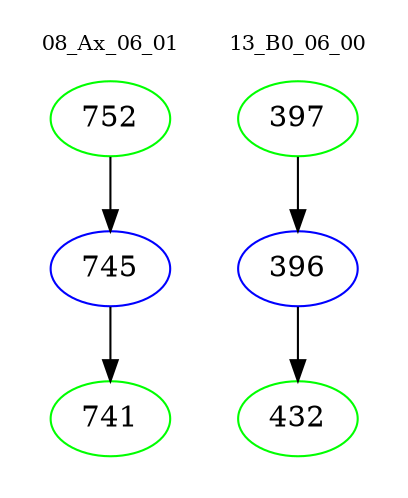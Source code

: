 digraph{
subgraph cluster_0 {
color = white
label = "08_Ax_06_01";
fontsize=10;
T0_752 [label="752", color="green"]
T0_752 -> T0_745 [color="black"]
T0_745 [label="745", color="blue"]
T0_745 -> T0_741 [color="black"]
T0_741 [label="741", color="green"]
}
subgraph cluster_1 {
color = white
label = "13_B0_06_00";
fontsize=10;
T1_397 [label="397", color="green"]
T1_397 -> T1_396 [color="black"]
T1_396 [label="396", color="blue"]
T1_396 -> T1_432 [color="black"]
T1_432 [label="432", color="green"]
}
}

